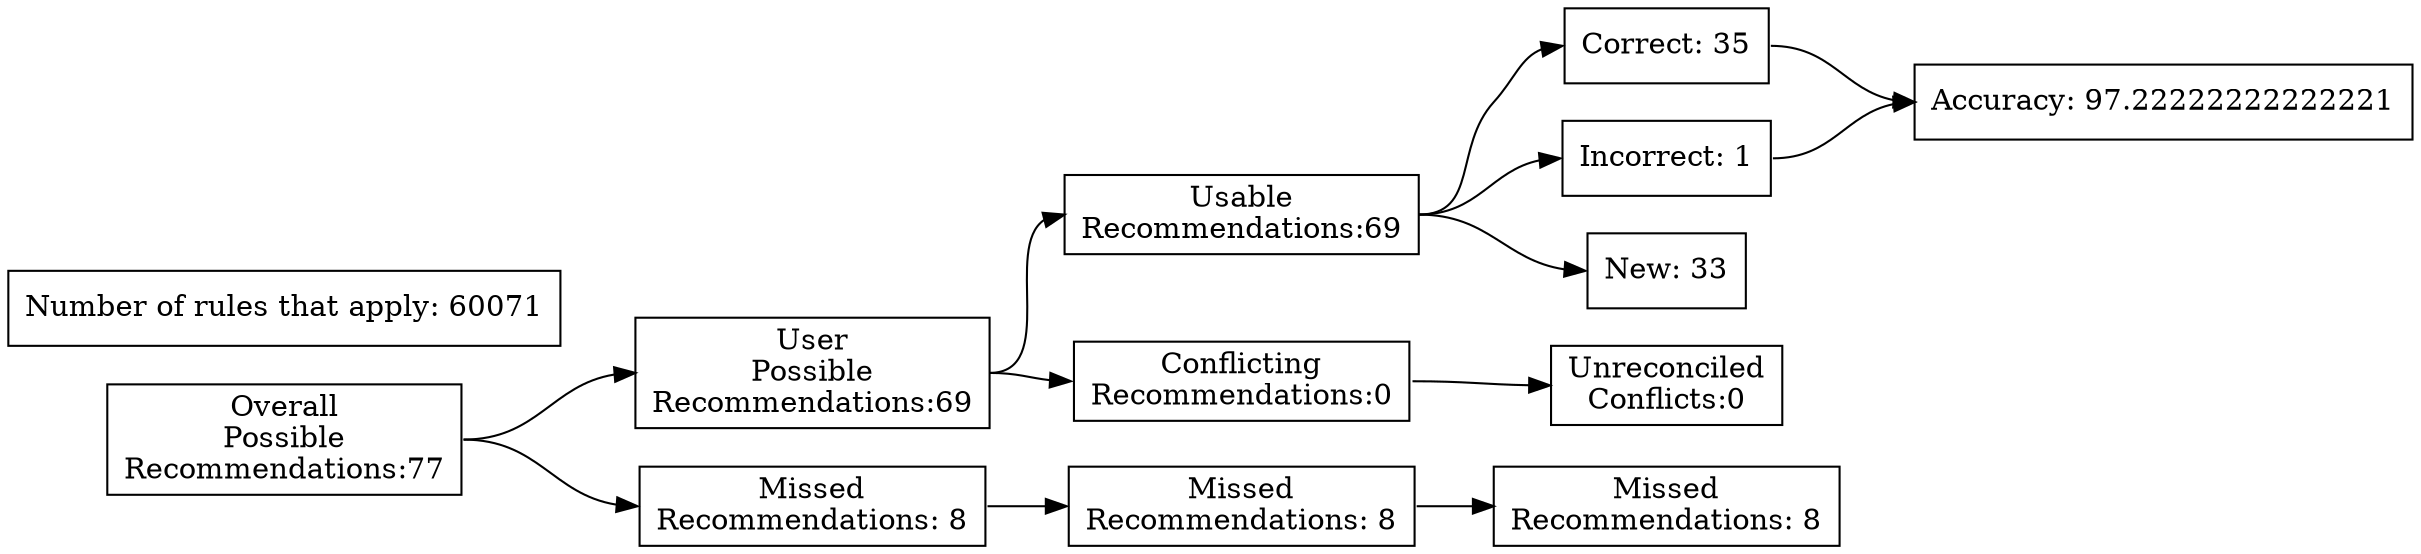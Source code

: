 digraph {
	graph [rankdir=LR]
	node [pos=r shape=box]
	edge [headport=w tailport=e]
		A [label="Overall
Possible
Recommendations:77"]
		B [label="User
Possible
Recommendations:69"]
		C [label="Missed
Recommendations: 8"]
		D [label="Usable
Recommendations:69"]
		E [label="Conflicting
Recommendations:0"]
		J [label="Missed
Recommendations: 8"]
		M [label="Unreconciled
Conflicts:0"]
		F [label="Correct: 35"]
		G [label="Incorrect: 1"]
		H [label="New: 33"]
		K [label="Missed
Recommendations: 8"]
		I [label="Accuracy: 97.22222222222221"]
		l [label="Number of rules that apply: 60071"]
			A -> B
			A -> C
			B -> D
			B -> E
			D -> F
			D -> G
			D -> H
			F -> I
			G -> I
			C -> J
			J -> K
			E -> M
}